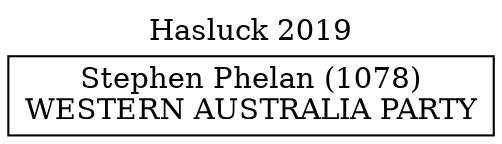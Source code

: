 // House preference flow
digraph "Stephen Phelan (1078)_Hasluck_2019" {
	graph [label="Hasluck 2019" labelloc=t mclimit=10]
	node [shape=box]
	"Stephen Phelan (1078)" [label="Stephen Phelan (1078)
WESTERN AUSTRALIA PARTY"]
}
